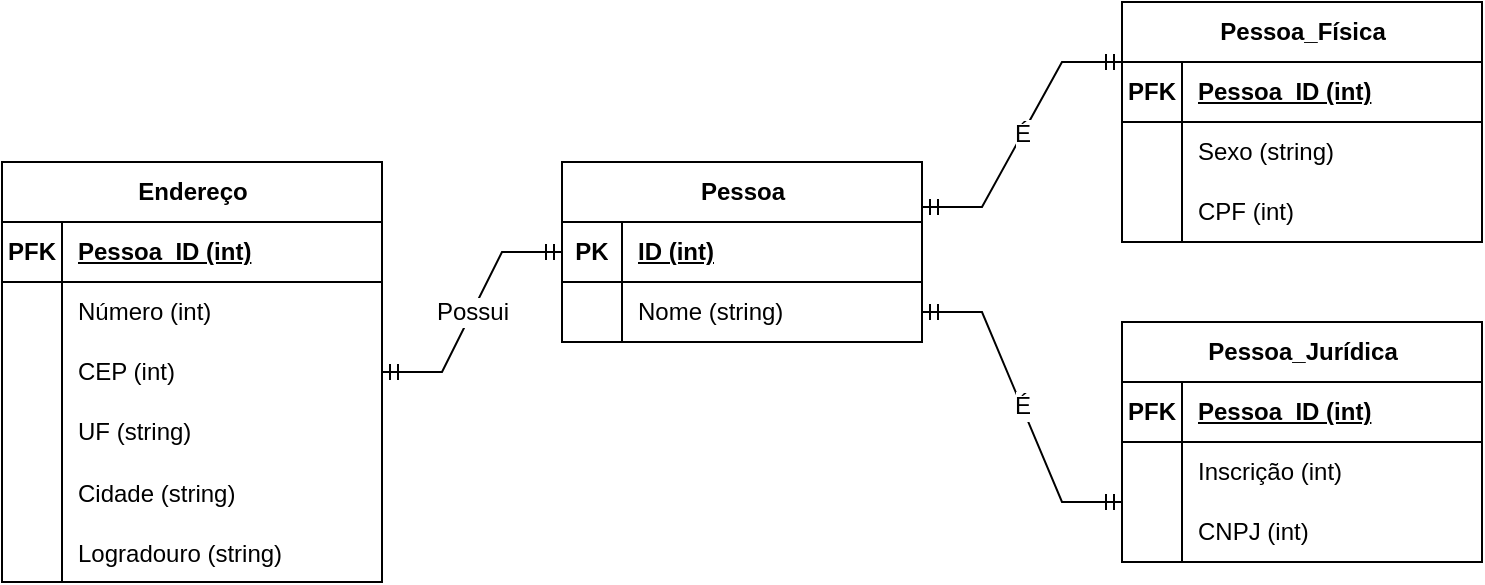 <mxfile version="21.7.2" type="github">
  <diagram name="Página-1" id="6cImOYo7fVF2NgLIT1CQ">
    <mxGraphModel dx="874" dy="470" grid="1" gridSize="10" guides="1" tooltips="1" connect="1" arrows="1" fold="1" page="1" pageScale="1" pageWidth="827" pageHeight="1169" math="0" shadow="0">
      <root>
        <mxCell id="0" />
        <mxCell id="1" parent="0" />
        <mxCell id="A6xJhUAZnEzUKwPFaozG-44" value="Pessoa" style="shape=table;startSize=30;container=1;collapsible=1;childLayout=tableLayout;fixedRows=1;rowLines=0;fontStyle=1;align=center;resizeLast=1;html=1;" parent="1" vertex="1">
          <mxGeometry x="320" y="120" width="180" height="90" as="geometry" />
        </mxCell>
        <mxCell id="A6xJhUAZnEzUKwPFaozG-45" value="" style="shape=tableRow;horizontal=0;startSize=0;swimlaneHead=0;swimlaneBody=0;fillColor=none;collapsible=0;dropTarget=0;points=[[0,0.5],[1,0.5]];portConstraint=eastwest;top=0;left=0;right=0;bottom=1;" parent="A6xJhUAZnEzUKwPFaozG-44" vertex="1">
          <mxGeometry y="30" width="180" height="30" as="geometry" />
        </mxCell>
        <mxCell id="A6xJhUAZnEzUKwPFaozG-46" value="PK" style="shape=partialRectangle;connectable=0;fillColor=none;top=0;left=0;bottom=0;right=0;fontStyle=1;overflow=hidden;whiteSpace=wrap;html=1;" parent="A6xJhUAZnEzUKwPFaozG-45" vertex="1">
          <mxGeometry width="30" height="30" as="geometry">
            <mxRectangle width="30" height="30" as="alternateBounds" />
          </mxGeometry>
        </mxCell>
        <mxCell id="A6xJhUAZnEzUKwPFaozG-47" value="ID (int)" style="shape=partialRectangle;connectable=0;fillColor=none;top=0;left=0;bottom=0;right=0;align=left;spacingLeft=6;fontStyle=5;overflow=hidden;whiteSpace=wrap;html=1;" parent="A6xJhUAZnEzUKwPFaozG-45" vertex="1">
          <mxGeometry x="30" width="150" height="30" as="geometry">
            <mxRectangle width="150" height="30" as="alternateBounds" />
          </mxGeometry>
        </mxCell>
        <mxCell id="A6xJhUAZnEzUKwPFaozG-48" value="" style="shape=tableRow;horizontal=0;startSize=0;swimlaneHead=0;swimlaneBody=0;fillColor=none;collapsible=0;dropTarget=0;points=[[0,0.5],[1,0.5]];portConstraint=eastwest;top=0;left=0;right=0;bottom=0;" parent="A6xJhUAZnEzUKwPFaozG-44" vertex="1">
          <mxGeometry y="60" width="180" height="30" as="geometry" />
        </mxCell>
        <mxCell id="A6xJhUAZnEzUKwPFaozG-49" value="" style="shape=partialRectangle;connectable=0;fillColor=none;top=0;left=0;bottom=0;right=0;editable=1;overflow=hidden;whiteSpace=wrap;html=1;" parent="A6xJhUAZnEzUKwPFaozG-48" vertex="1">
          <mxGeometry width="30" height="30" as="geometry">
            <mxRectangle width="30" height="30" as="alternateBounds" />
          </mxGeometry>
        </mxCell>
        <mxCell id="A6xJhUAZnEzUKwPFaozG-50" value="Nome (string)" style="shape=partialRectangle;connectable=0;fillColor=none;top=0;left=0;bottom=0;right=0;align=left;spacingLeft=6;overflow=hidden;whiteSpace=wrap;html=1;" parent="A6xJhUAZnEzUKwPFaozG-48" vertex="1">
          <mxGeometry x="30" width="150" height="30" as="geometry">
            <mxRectangle width="150" height="30" as="alternateBounds" />
          </mxGeometry>
        </mxCell>
        <mxCell id="A6xJhUAZnEzUKwPFaozG-59" value="Endereço" style="shape=table;startSize=30;container=1;collapsible=1;childLayout=tableLayout;fixedRows=1;rowLines=0;fontStyle=1;align=center;resizeLast=1;html=1;" parent="1" vertex="1">
          <mxGeometry x="40" y="120" width="190" height="210" as="geometry" />
        </mxCell>
        <mxCell id="7GRd63DZ7gWe-V3wkbgv-9" value="" style="shape=tableRow;horizontal=0;startSize=0;swimlaneHead=0;swimlaneBody=0;fillColor=none;collapsible=0;dropTarget=0;points=[[0,0.5],[1,0.5]];portConstraint=eastwest;top=0;left=0;right=0;bottom=1;" vertex="1" parent="A6xJhUAZnEzUKwPFaozG-59">
          <mxGeometry y="30" width="190" height="30" as="geometry" />
        </mxCell>
        <mxCell id="7GRd63DZ7gWe-V3wkbgv-10" value="PFK" style="shape=partialRectangle;connectable=0;fillColor=none;top=0;left=0;bottom=0;right=0;fontStyle=1;overflow=hidden;whiteSpace=wrap;html=1;" vertex="1" parent="7GRd63DZ7gWe-V3wkbgv-9">
          <mxGeometry width="30" height="30" as="geometry">
            <mxRectangle width="30" height="30" as="alternateBounds" />
          </mxGeometry>
        </mxCell>
        <mxCell id="7GRd63DZ7gWe-V3wkbgv-11" value="Pessoa_ID (int)" style="shape=partialRectangle;connectable=0;fillColor=none;top=0;left=0;bottom=0;right=0;align=left;spacingLeft=6;fontStyle=5;overflow=hidden;whiteSpace=wrap;html=1;" vertex="1" parent="7GRd63DZ7gWe-V3wkbgv-9">
          <mxGeometry x="30" width="160" height="30" as="geometry">
            <mxRectangle width="160" height="30" as="alternateBounds" />
          </mxGeometry>
        </mxCell>
        <mxCell id="A6xJhUAZnEzUKwPFaozG-63" value="" style="shape=tableRow;horizontal=0;startSize=0;swimlaneHead=0;swimlaneBody=0;fillColor=none;collapsible=0;dropTarget=0;points=[[0,0.5],[1,0.5]];portConstraint=eastwest;top=0;left=0;right=0;bottom=0;" parent="A6xJhUAZnEzUKwPFaozG-59" vertex="1">
          <mxGeometry y="60" width="190" height="30" as="geometry" />
        </mxCell>
        <mxCell id="A6xJhUAZnEzUKwPFaozG-64" value="" style="shape=partialRectangle;connectable=0;fillColor=none;top=0;left=0;bottom=0;right=0;editable=1;overflow=hidden;whiteSpace=wrap;html=1;" parent="A6xJhUAZnEzUKwPFaozG-63" vertex="1">
          <mxGeometry width="30" height="30" as="geometry">
            <mxRectangle width="30" height="30" as="alternateBounds" />
          </mxGeometry>
        </mxCell>
        <mxCell id="A6xJhUAZnEzUKwPFaozG-65" value="Número (int)" style="shape=partialRectangle;connectable=0;fillColor=none;top=0;left=0;bottom=0;right=0;align=left;spacingLeft=6;overflow=hidden;whiteSpace=wrap;html=1;" parent="A6xJhUAZnEzUKwPFaozG-63" vertex="1">
          <mxGeometry x="30" width="160" height="30" as="geometry">
            <mxRectangle width="160" height="30" as="alternateBounds" />
          </mxGeometry>
        </mxCell>
        <mxCell id="A6xJhUAZnEzUKwPFaozG-66" value="" style="shape=tableRow;horizontal=0;startSize=0;swimlaneHead=0;swimlaneBody=0;fillColor=none;collapsible=0;dropTarget=0;points=[[0,0.5],[1,0.5]];portConstraint=eastwest;top=0;left=0;right=0;bottom=0;" parent="A6xJhUAZnEzUKwPFaozG-59" vertex="1">
          <mxGeometry y="90" width="190" height="30" as="geometry" />
        </mxCell>
        <mxCell id="A6xJhUAZnEzUKwPFaozG-67" value="" style="shape=partialRectangle;connectable=0;fillColor=none;top=0;left=0;bottom=0;right=0;editable=1;overflow=hidden;whiteSpace=wrap;html=1;" parent="A6xJhUAZnEzUKwPFaozG-66" vertex="1">
          <mxGeometry width="30" height="30" as="geometry">
            <mxRectangle width="30" height="30" as="alternateBounds" />
          </mxGeometry>
        </mxCell>
        <mxCell id="A6xJhUAZnEzUKwPFaozG-68" value="CEP (int)" style="shape=partialRectangle;connectable=0;fillColor=none;top=0;left=0;bottom=0;right=0;align=left;spacingLeft=6;overflow=hidden;whiteSpace=wrap;html=1;" parent="A6xJhUAZnEzUKwPFaozG-66" vertex="1">
          <mxGeometry x="30" width="160" height="30" as="geometry">
            <mxRectangle width="160" height="30" as="alternateBounds" />
          </mxGeometry>
        </mxCell>
        <mxCell id="A6xJhUAZnEzUKwPFaozG-69" value="" style="shape=tableRow;horizontal=0;startSize=0;swimlaneHead=0;swimlaneBody=0;fillColor=none;collapsible=0;dropTarget=0;points=[[0,0.5],[1,0.5]];portConstraint=eastwest;top=0;left=0;right=0;bottom=0;" parent="A6xJhUAZnEzUKwPFaozG-59" vertex="1">
          <mxGeometry y="120" width="190" height="30" as="geometry" />
        </mxCell>
        <mxCell id="A6xJhUAZnEzUKwPFaozG-70" value="" style="shape=partialRectangle;connectable=0;fillColor=none;top=0;left=0;bottom=0;right=0;editable=1;overflow=hidden;whiteSpace=wrap;html=1;" parent="A6xJhUAZnEzUKwPFaozG-69" vertex="1">
          <mxGeometry width="30" height="30" as="geometry">
            <mxRectangle width="30" height="30" as="alternateBounds" />
          </mxGeometry>
        </mxCell>
        <mxCell id="A6xJhUAZnEzUKwPFaozG-71" value="UF (string)" style="shape=partialRectangle;connectable=0;fillColor=none;top=0;left=0;bottom=0;right=0;align=left;spacingLeft=6;overflow=hidden;whiteSpace=wrap;html=1;" parent="A6xJhUAZnEzUKwPFaozG-69" vertex="1">
          <mxGeometry x="30" width="160" height="30" as="geometry">
            <mxRectangle width="160" height="30" as="alternateBounds" />
          </mxGeometry>
        </mxCell>
        <mxCell id="A6xJhUAZnEzUKwPFaozG-72" value="" style="shape=tableRow;horizontal=0;startSize=0;swimlaneHead=0;swimlaneBody=0;fillColor=none;collapsible=0;dropTarget=0;points=[[0,0.5],[1,0.5]];portConstraint=eastwest;top=0;left=0;right=0;bottom=0;" parent="A6xJhUAZnEzUKwPFaozG-59" vertex="1">
          <mxGeometry y="150" width="190" height="30" as="geometry" />
        </mxCell>
        <mxCell id="A6xJhUAZnEzUKwPFaozG-73" value="" style="shape=partialRectangle;connectable=0;fillColor=none;top=0;left=0;bottom=0;right=0;editable=1;overflow=hidden;" parent="A6xJhUAZnEzUKwPFaozG-72" vertex="1">
          <mxGeometry width="30" height="30" as="geometry">
            <mxRectangle width="30" height="30" as="alternateBounds" />
          </mxGeometry>
        </mxCell>
        <mxCell id="A6xJhUAZnEzUKwPFaozG-74" value="Cidade (string)" style="shape=partialRectangle;connectable=0;fillColor=none;top=0;left=0;bottom=0;right=0;align=left;spacingLeft=6;overflow=hidden;" parent="A6xJhUAZnEzUKwPFaozG-72" vertex="1">
          <mxGeometry x="30" width="160" height="30" as="geometry">
            <mxRectangle width="160" height="30" as="alternateBounds" />
          </mxGeometry>
        </mxCell>
        <mxCell id="A6xJhUAZnEzUKwPFaozG-75" value="" style="shape=tableRow;horizontal=0;startSize=0;swimlaneHead=0;swimlaneBody=0;fillColor=none;collapsible=0;dropTarget=0;points=[[0,0.5],[1,0.5]];portConstraint=eastwest;top=0;left=0;right=0;bottom=0;" parent="A6xJhUAZnEzUKwPFaozG-59" vertex="1">
          <mxGeometry y="180" width="190" height="30" as="geometry" />
        </mxCell>
        <mxCell id="A6xJhUAZnEzUKwPFaozG-76" value="" style="shape=partialRectangle;connectable=0;fillColor=none;top=0;left=0;bottom=0;right=0;editable=1;overflow=hidden;" parent="A6xJhUAZnEzUKwPFaozG-75" vertex="1">
          <mxGeometry width="30" height="30" as="geometry">
            <mxRectangle width="30" height="30" as="alternateBounds" />
          </mxGeometry>
        </mxCell>
        <mxCell id="A6xJhUAZnEzUKwPFaozG-77" value="Logradouro (string)" style="shape=partialRectangle;connectable=0;fillColor=none;top=0;left=0;bottom=0;right=0;align=left;spacingLeft=6;overflow=hidden;" parent="A6xJhUAZnEzUKwPFaozG-75" vertex="1">
          <mxGeometry x="30" width="160" height="30" as="geometry">
            <mxRectangle width="160" height="30" as="alternateBounds" />
          </mxGeometry>
        </mxCell>
        <mxCell id="A6xJhUAZnEzUKwPFaozG-78" value="Pessoa_Física" style="shape=table;startSize=30;container=1;collapsible=1;childLayout=tableLayout;fixedRows=1;rowLines=0;fontStyle=1;align=center;resizeLast=1;html=1;" parent="1" vertex="1">
          <mxGeometry x="600" y="40" width="180" height="120" as="geometry" />
        </mxCell>
        <mxCell id="7GRd63DZ7gWe-V3wkbgv-2" value="" style="shape=tableRow;horizontal=0;startSize=0;swimlaneHead=0;swimlaneBody=0;fillColor=none;collapsible=0;dropTarget=0;points=[[0,0.5],[1,0.5]];portConstraint=eastwest;top=0;left=0;right=0;bottom=1;" vertex="1" parent="A6xJhUAZnEzUKwPFaozG-78">
          <mxGeometry y="30" width="180" height="30" as="geometry" />
        </mxCell>
        <mxCell id="7GRd63DZ7gWe-V3wkbgv-3" value="PFK" style="shape=partialRectangle;connectable=0;fillColor=none;top=0;left=0;bottom=0;right=0;fontStyle=1;overflow=hidden;whiteSpace=wrap;html=1;" vertex="1" parent="7GRd63DZ7gWe-V3wkbgv-2">
          <mxGeometry width="30" height="30" as="geometry">
            <mxRectangle width="30" height="30" as="alternateBounds" />
          </mxGeometry>
        </mxCell>
        <mxCell id="7GRd63DZ7gWe-V3wkbgv-4" value="Pessoa_ID (int)" style="shape=partialRectangle;connectable=0;fillColor=none;top=0;left=0;bottom=0;right=0;align=left;spacingLeft=6;fontStyle=5;overflow=hidden;whiteSpace=wrap;html=1;" vertex="1" parent="7GRd63DZ7gWe-V3wkbgv-2">
          <mxGeometry x="30" width="150" height="30" as="geometry">
            <mxRectangle width="150" height="30" as="alternateBounds" />
          </mxGeometry>
        </mxCell>
        <mxCell id="A6xJhUAZnEzUKwPFaozG-82" value="" style="shape=tableRow;horizontal=0;startSize=0;swimlaneHead=0;swimlaneBody=0;fillColor=none;collapsible=0;dropTarget=0;points=[[0,0.5],[1,0.5]];portConstraint=eastwest;top=0;left=0;right=0;bottom=0;" parent="A6xJhUAZnEzUKwPFaozG-78" vertex="1">
          <mxGeometry y="60" width="180" height="30" as="geometry" />
        </mxCell>
        <mxCell id="A6xJhUAZnEzUKwPFaozG-83" value="" style="shape=partialRectangle;connectable=0;fillColor=none;top=0;left=0;bottom=0;right=0;editable=1;overflow=hidden;whiteSpace=wrap;html=1;" parent="A6xJhUAZnEzUKwPFaozG-82" vertex="1">
          <mxGeometry width="30" height="30" as="geometry">
            <mxRectangle width="30" height="30" as="alternateBounds" />
          </mxGeometry>
        </mxCell>
        <mxCell id="A6xJhUAZnEzUKwPFaozG-84" value="Sexo (string)" style="shape=partialRectangle;connectable=0;fillColor=none;top=0;left=0;bottom=0;right=0;align=left;spacingLeft=6;overflow=hidden;whiteSpace=wrap;html=1;" parent="A6xJhUAZnEzUKwPFaozG-82" vertex="1">
          <mxGeometry x="30" width="150" height="30" as="geometry">
            <mxRectangle width="150" height="30" as="alternateBounds" />
          </mxGeometry>
        </mxCell>
        <mxCell id="A6xJhUAZnEzUKwPFaozG-85" value="" style="shape=tableRow;horizontal=0;startSize=0;swimlaneHead=0;swimlaneBody=0;fillColor=none;collapsible=0;dropTarget=0;points=[[0,0.5],[1,0.5]];portConstraint=eastwest;top=0;left=0;right=0;bottom=0;" parent="A6xJhUAZnEzUKwPFaozG-78" vertex="1">
          <mxGeometry y="90" width="180" height="30" as="geometry" />
        </mxCell>
        <mxCell id="A6xJhUAZnEzUKwPFaozG-86" value="" style="shape=partialRectangle;connectable=0;fillColor=none;top=0;left=0;bottom=0;right=0;editable=1;overflow=hidden;whiteSpace=wrap;html=1;" parent="A6xJhUAZnEzUKwPFaozG-85" vertex="1">
          <mxGeometry width="30" height="30" as="geometry">
            <mxRectangle width="30" height="30" as="alternateBounds" />
          </mxGeometry>
        </mxCell>
        <mxCell id="A6xJhUAZnEzUKwPFaozG-87" value="CPF (int)" style="shape=partialRectangle;connectable=0;fillColor=none;top=0;left=0;bottom=0;right=0;align=left;spacingLeft=6;overflow=hidden;whiteSpace=wrap;html=1;" parent="A6xJhUAZnEzUKwPFaozG-85" vertex="1">
          <mxGeometry x="30" width="150" height="30" as="geometry">
            <mxRectangle width="150" height="30" as="alternateBounds" />
          </mxGeometry>
        </mxCell>
        <mxCell id="A6xJhUAZnEzUKwPFaozG-91" value="Pessoa_Jurídica" style="shape=table;startSize=30;container=1;collapsible=1;childLayout=tableLayout;fixedRows=1;rowLines=0;fontStyle=1;align=center;resizeLast=1;html=1;" parent="1" vertex="1">
          <mxGeometry x="600" y="200" width="180" height="120" as="geometry" />
        </mxCell>
        <mxCell id="7GRd63DZ7gWe-V3wkbgv-5" value="" style="shape=tableRow;horizontal=0;startSize=0;swimlaneHead=0;swimlaneBody=0;fillColor=none;collapsible=0;dropTarget=0;points=[[0,0.5],[1,0.5]];portConstraint=eastwest;top=0;left=0;right=0;bottom=1;" vertex="1" parent="A6xJhUAZnEzUKwPFaozG-91">
          <mxGeometry y="30" width="180" height="30" as="geometry" />
        </mxCell>
        <mxCell id="7GRd63DZ7gWe-V3wkbgv-6" value="PFK" style="shape=partialRectangle;connectable=0;fillColor=none;top=0;left=0;bottom=0;right=0;fontStyle=1;overflow=hidden;whiteSpace=wrap;html=1;" vertex="1" parent="7GRd63DZ7gWe-V3wkbgv-5">
          <mxGeometry width="30" height="30" as="geometry">
            <mxRectangle width="30" height="30" as="alternateBounds" />
          </mxGeometry>
        </mxCell>
        <mxCell id="7GRd63DZ7gWe-V3wkbgv-7" value="Pessoa_ID (int)" style="shape=partialRectangle;connectable=0;fillColor=none;top=0;left=0;bottom=0;right=0;align=left;spacingLeft=6;fontStyle=5;overflow=hidden;whiteSpace=wrap;html=1;" vertex="1" parent="7GRd63DZ7gWe-V3wkbgv-5">
          <mxGeometry x="30" width="150" height="30" as="geometry">
            <mxRectangle width="150" height="30" as="alternateBounds" />
          </mxGeometry>
        </mxCell>
        <mxCell id="A6xJhUAZnEzUKwPFaozG-95" value="" style="shape=tableRow;horizontal=0;startSize=0;swimlaneHead=0;swimlaneBody=0;fillColor=none;collapsible=0;dropTarget=0;points=[[0,0.5],[1,0.5]];portConstraint=eastwest;top=0;left=0;right=0;bottom=0;" parent="A6xJhUAZnEzUKwPFaozG-91" vertex="1">
          <mxGeometry y="60" width="180" height="30" as="geometry" />
        </mxCell>
        <mxCell id="A6xJhUAZnEzUKwPFaozG-96" value="" style="shape=partialRectangle;connectable=0;fillColor=none;top=0;left=0;bottom=0;right=0;editable=1;overflow=hidden;whiteSpace=wrap;html=1;" parent="A6xJhUAZnEzUKwPFaozG-95" vertex="1">
          <mxGeometry width="30" height="30" as="geometry">
            <mxRectangle width="30" height="30" as="alternateBounds" />
          </mxGeometry>
        </mxCell>
        <mxCell id="A6xJhUAZnEzUKwPFaozG-97" value="Inscrição (int)" style="shape=partialRectangle;connectable=0;fillColor=none;top=0;left=0;bottom=0;right=0;align=left;spacingLeft=6;overflow=hidden;whiteSpace=wrap;html=1;" parent="A6xJhUAZnEzUKwPFaozG-95" vertex="1">
          <mxGeometry x="30" width="150" height="30" as="geometry">
            <mxRectangle width="150" height="30" as="alternateBounds" />
          </mxGeometry>
        </mxCell>
        <mxCell id="A6xJhUAZnEzUKwPFaozG-98" value="" style="shape=tableRow;horizontal=0;startSize=0;swimlaneHead=0;swimlaneBody=0;fillColor=none;collapsible=0;dropTarget=0;points=[[0,0.5],[1,0.5]];portConstraint=eastwest;top=0;left=0;right=0;bottom=0;" parent="A6xJhUAZnEzUKwPFaozG-91" vertex="1">
          <mxGeometry y="90" width="180" height="30" as="geometry" />
        </mxCell>
        <mxCell id="A6xJhUAZnEzUKwPFaozG-99" value="" style="shape=partialRectangle;connectable=0;fillColor=none;top=0;left=0;bottom=0;right=0;editable=1;overflow=hidden;whiteSpace=wrap;html=1;" parent="A6xJhUAZnEzUKwPFaozG-98" vertex="1">
          <mxGeometry width="30" height="30" as="geometry">
            <mxRectangle width="30" height="30" as="alternateBounds" />
          </mxGeometry>
        </mxCell>
        <mxCell id="A6xJhUAZnEzUKwPFaozG-100" value="CNPJ (int)" style="shape=partialRectangle;connectable=0;fillColor=none;top=0;left=0;bottom=0;right=0;align=left;spacingLeft=6;overflow=hidden;whiteSpace=wrap;html=1;" parent="A6xJhUAZnEzUKwPFaozG-98" vertex="1">
          <mxGeometry x="30" width="150" height="30" as="geometry">
            <mxRectangle width="150" height="30" as="alternateBounds" />
          </mxGeometry>
        </mxCell>
        <mxCell id="A6xJhUAZnEzUKwPFaozG-105" value="Possui" style="edgeStyle=entityRelationEdgeStyle;fontSize=12;html=1;endArrow=ERmandOne;startArrow=ERmandOne;rounded=0;" parent="1" source="A6xJhUAZnEzUKwPFaozG-59" target="A6xJhUAZnEzUKwPFaozG-44" edge="1">
          <mxGeometry width="100" height="100" relative="1" as="geometry">
            <mxPoint x="270" y="220" as="sourcePoint" />
            <mxPoint x="370" y="120" as="targetPoint" />
          </mxGeometry>
        </mxCell>
        <mxCell id="A6xJhUAZnEzUKwPFaozG-106" value="É" style="edgeStyle=entityRelationEdgeStyle;fontSize=12;html=1;endArrow=ERmandOne;startArrow=ERmandOne;rounded=0;entryX=1;entryY=0.25;entryDx=0;entryDy=0;exitX=0;exitY=0.25;exitDx=0;exitDy=0;" parent="1" source="A6xJhUAZnEzUKwPFaozG-78" target="A6xJhUAZnEzUKwPFaozG-44" edge="1">
          <mxGeometry width="100" height="100" relative="1" as="geometry">
            <mxPoint x="200" y="430" as="sourcePoint" />
            <mxPoint x="300" y="330" as="targetPoint" />
          </mxGeometry>
        </mxCell>
        <mxCell id="A6xJhUAZnEzUKwPFaozG-107" value="É" style="edgeStyle=entityRelationEdgeStyle;fontSize=12;html=1;endArrow=ERmandOne;startArrow=ERmandOne;rounded=0;entryX=0;entryY=0.75;entryDx=0;entryDy=0;exitX=1;exitY=0.5;exitDx=0;exitDy=0;" parent="1" source="A6xJhUAZnEzUKwPFaozG-48" target="A6xJhUAZnEzUKwPFaozG-91" edge="1">
          <mxGeometry width="100" height="100" relative="1" as="geometry">
            <mxPoint x="420" y="390" as="sourcePoint" />
            <mxPoint x="520" y="290" as="targetPoint" />
          </mxGeometry>
        </mxCell>
      </root>
    </mxGraphModel>
  </diagram>
</mxfile>
